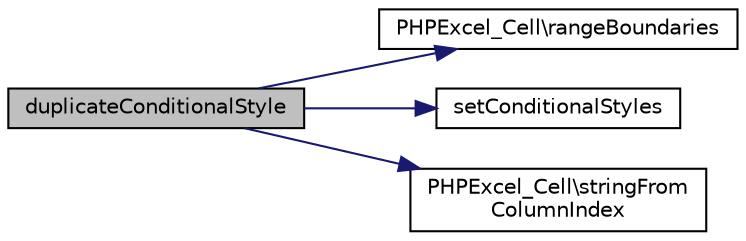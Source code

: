digraph "duplicateConditionalStyle"
{
  edge [fontname="Helvetica",fontsize="10",labelfontname="Helvetica",labelfontsize="10"];
  node [fontname="Helvetica",fontsize="10",shape=record];
  rankdir="LR";
  Node87 [label="duplicateConditionalStyle",height=0.2,width=0.4,color="black", fillcolor="grey75", style="filled", fontcolor="black"];
  Node87 -> Node88 [color="midnightblue",fontsize="10",style="solid",fontname="Helvetica"];
  Node88 [label="PHPExcel_Cell\\rangeBoundaries",height=0.2,width=0.4,color="black", fillcolor="white", style="filled",URL="$class_p_h_p_excel___cell.html#a9cca2af2bc9046417b3a0a51cf804ef9"];
  Node87 -> Node89 [color="midnightblue",fontsize="10",style="solid",fontname="Helvetica"];
  Node89 [label="setConditionalStyles",height=0.2,width=0.4,color="black", fillcolor="white", style="filled",URL="$class_p_h_p_excel___worksheet.html#a4fc4a83c00a42cc9c9774b1aaac2c354"];
  Node87 -> Node90 [color="midnightblue",fontsize="10",style="solid",fontname="Helvetica"];
  Node90 [label="PHPExcel_Cell\\stringFrom\lColumnIndex",height=0.2,width=0.4,color="black", fillcolor="white", style="filled",URL="$class_p_h_p_excel___cell.html#ab5501b4cf2f8cd0af389ad4096fb9387"];
}

